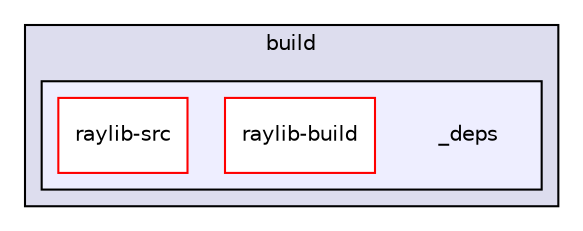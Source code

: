 digraph "build/_deps" {
  compound=true
  node [ fontsize="10", fontname="Helvetica"];
  edge [ labelfontsize="10", labelfontname="Helvetica"];
  subgraph clusterdir_4fef79e7177ba769987a8da36c892c5f {
    graph [ bgcolor="#ddddee", pencolor="black", label="build" fontname="Helvetica", fontsize="10", URL="dir_4fef79e7177ba769987a8da36c892c5f.html"]
  subgraph clusterdir_a57a94e38c03835eed49274b75b0176d {
    graph [ bgcolor="#eeeeff", pencolor="black", label="" URL="dir_a57a94e38c03835eed49274b75b0176d.html"];
    dir_a57a94e38c03835eed49274b75b0176d [shape=plaintext label="_deps"];
  dir_0ac47b2fb6294f469739e5f9aae7a877 [shape=box label="raylib-build" fillcolor="white" style="filled" color="red" URL="dir_0ac47b2fb6294f469739e5f9aae7a877.html"];
  dir_de44134b7c4f12c4fcc3bbf6f724c0c6 [shape=box label="raylib-src" fillcolor="white" style="filled" color="red" URL="dir_de44134b7c4f12c4fcc3bbf6f724c0c6.html"];
  }
  }
}
